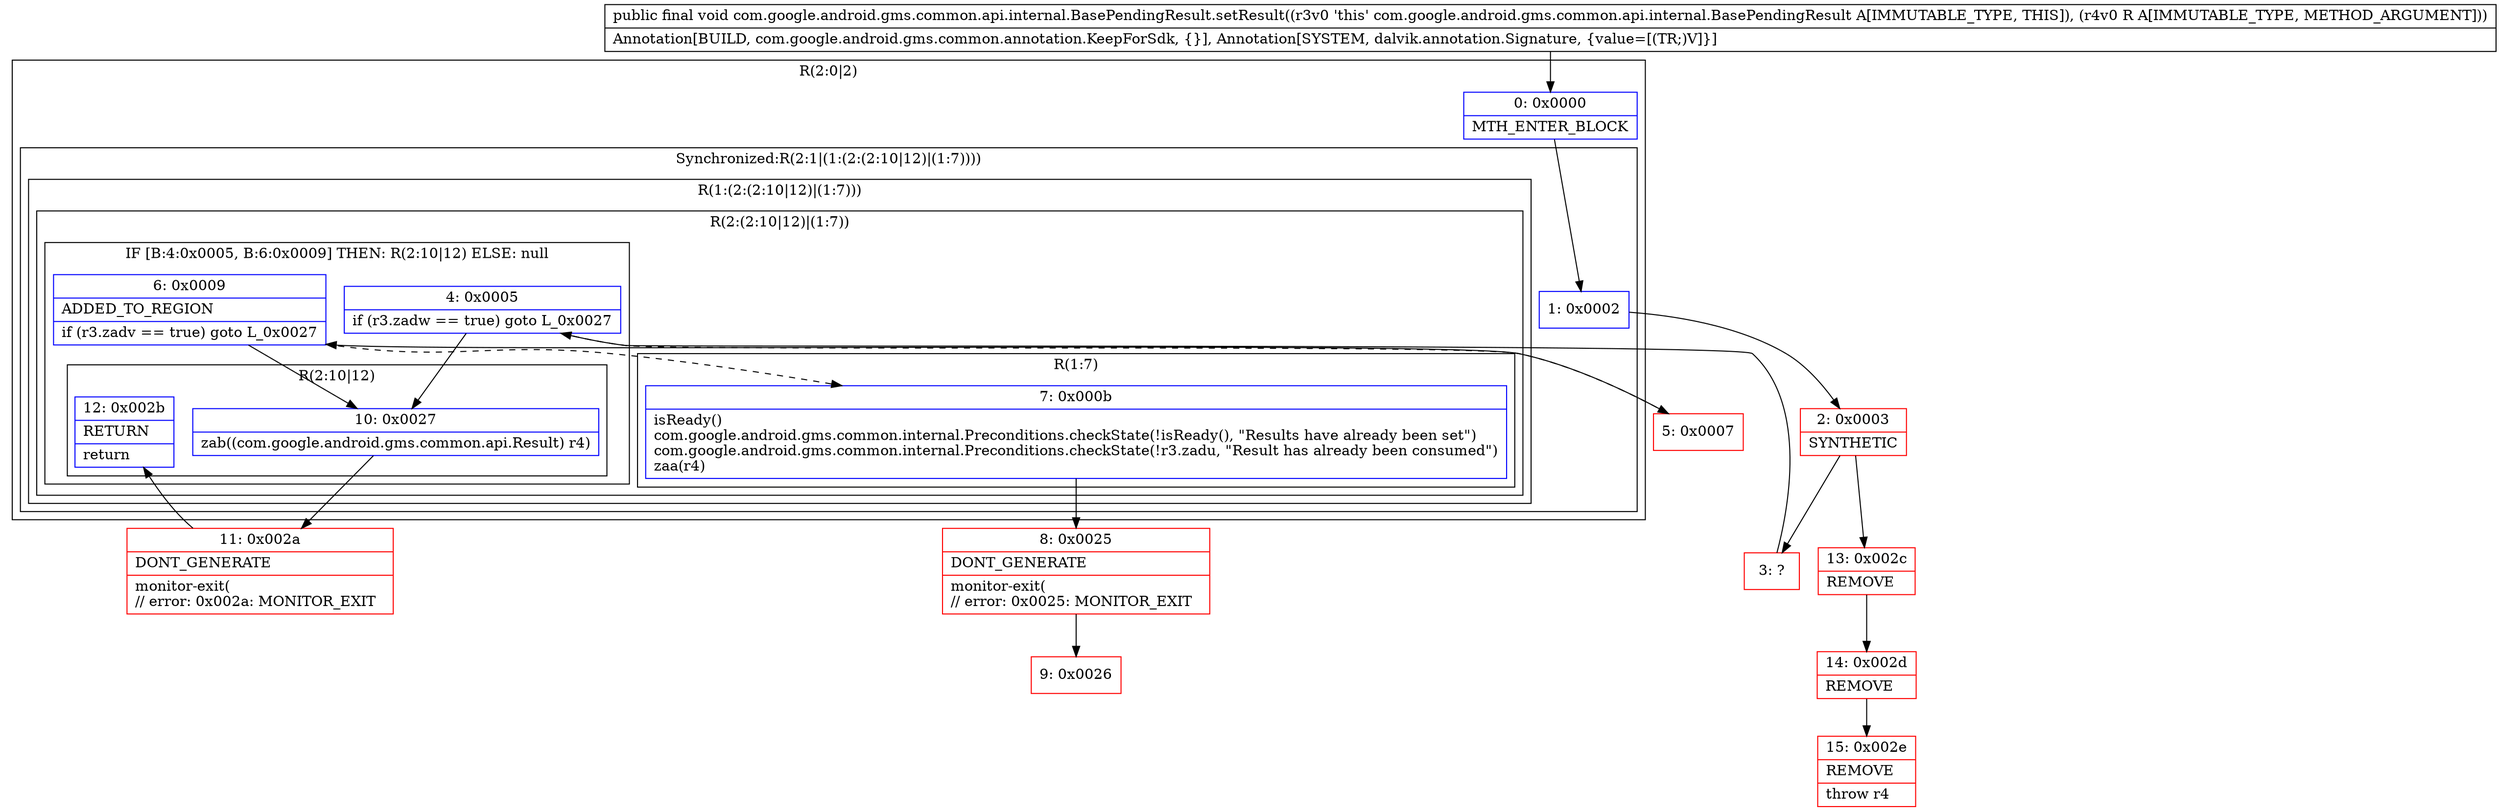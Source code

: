 digraph "CFG forcom.google.android.gms.common.api.internal.BasePendingResult.setResult(Lcom\/google\/android\/gms\/common\/api\/Result;)V" {
subgraph cluster_Region_1940063446 {
label = "R(2:0|2)";
node [shape=record,color=blue];
Node_0 [shape=record,label="{0\:\ 0x0000|MTH_ENTER_BLOCK\l}"];
subgraph cluster_SynchronizedRegion_2103112958 {
label = "Synchronized:R(2:1|(1:(2:(2:10|12)|(1:7))))";
node [shape=record,color=blue];
Node_1 [shape=record,label="{1\:\ 0x0002}"];
subgraph cluster_Region_878895215 {
label = "R(1:(2:(2:10|12)|(1:7)))";
node [shape=record,color=blue];
subgraph cluster_Region_1721293490 {
label = "R(2:(2:10|12)|(1:7))";
node [shape=record,color=blue];
subgraph cluster_IfRegion_225900291 {
label = "IF [B:4:0x0005, B:6:0x0009] THEN: R(2:10|12) ELSE: null";
node [shape=record,color=blue];
Node_4 [shape=record,label="{4\:\ 0x0005|if (r3.zadw == true) goto L_0x0027\l}"];
Node_6 [shape=record,label="{6\:\ 0x0009|ADDED_TO_REGION\l|if (r3.zadv == true) goto L_0x0027\l}"];
subgraph cluster_Region_656482135 {
label = "R(2:10|12)";
node [shape=record,color=blue];
Node_10 [shape=record,label="{10\:\ 0x0027|zab((com.google.android.gms.common.api.Result) r4)\l}"];
Node_12 [shape=record,label="{12\:\ 0x002b|RETURN\l|return\l}"];
}
}
subgraph cluster_Region_73654852 {
label = "R(1:7)";
node [shape=record,color=blue];
Node_7 [shape=record,label="{7\:\ 0x000b|isReady()\lcom.google.android.gms.common.internal.Preconditions.checkState(!isReady(), \"Results have already been set\")\lcom.google.android.gms.common.internal.Preconditions.checkState(!r3.zadu, \"Result has already been consumed\")\lzaa(r4)\l}"];
}
}
}
}
}
Node_2 [shape=record,color=red,label="{2\:\ 0x0003|SYNTHETIC\l}"];
Node_3 [shape=record,color=red,label="{3\:\ ?}"];
Node_5 [shape=record,color=red,label="{5\:\ 0x0007}"];
Node_8 [shape=record,color=red,label="{8\:\ 0x0025|DONT_GENERATE\l|monitor\-exit(\l\/\/ error: 0x0025: MONITOR_EXIT  \l}"];
Node_9 [shape=record,color=red,label="{9\:\ 0x0026}"];
Node_11 [shape=record,color=red,label="{11\:\ 0x002a|DONT_GENERATE\l|monitor\-exit(\l\/\/ error: 0x002a: MONITOR_EXIT  \l}"];
Node_13 [shape=record,color=red,label="{13\:\ 0x002c|REMOVE\l}"];
Node_14 [shape=record,color=red,label="{14\:\ 0x002d|REMOVE\l}"];
Node_15 [shape=record,color=red,label="{15\:\ 0x002e|REMOVE\l|throw r4\l}"];
MethodNode[shape=record,label="{public final void com.google.android.gms.common.api.internal.BasePendingResult.setResult((r3v0 'this' com.google.android.gms.common.api.internal.BasePendingResult A[IMMUTABLE_TYPE, THIS]), (r4v0 R A[IMMUTABLE_TYPE, METHOD_ARGUMENT]))  | Annotation[BUILD, com.google.android.gms.common.annotation.KeepForSdk, \{\}], Annotation[SYSTEM, dalvik.annotation.Signature, \{value=[(TR;)V]\}]\l}"];
MethodNode -> Node_0;
Node_0 -> Node_1;
Node_1 -> Node_2;
Node_4 -> Node_5[style=dashed];
Node_4 -> Node_10;
Node_6 -> Node_7[style=dashed];
Node_6 -> Node_10;
Node_10 -> Node_11;
Node_7 -> Node_8;
Node_2 -> Node_3;
Node_2 -> Node_13;
Node_3 -> Node_4;
Node_5 -> Node_6;
Node_8 -> Node_9;
Node_11 -> Node_12;
Node_13 -> Node_14;
Node_14 -> Node_15;
}

